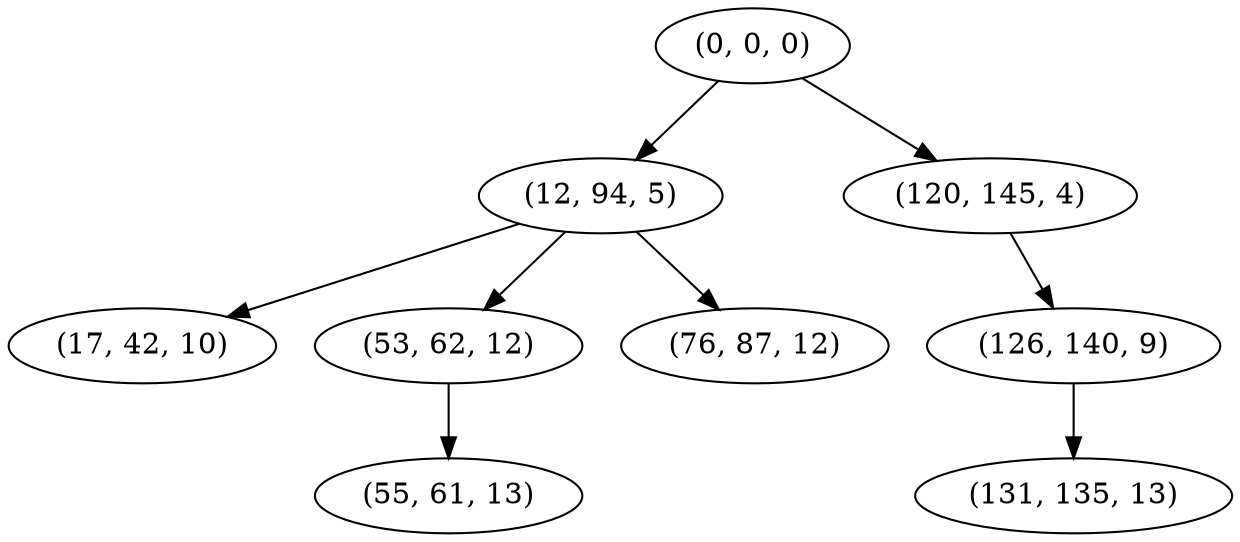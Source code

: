digraph tree {
    "(0, 0, 0)";
    "(12, 94, 5)";
    "(17, 42, 10)";
    "(53, 62, 12)";
    "(55, 61, 13)";
    "(76, 87, 12)";
    "(120, 145, 4)";
    "(126, 140, 9)";
    "(131, 135, 13)";
    "(0, 0, 0)" -> "(12, 94, 5)";
    "(0, 0, 0)" -> "(120, 145, 4)";
    "(12, 94, 5)" -> "(17, 42, 10)";
    "(12, 94, 5)" -> "(53, 62, 12)";
    "(12, 94, 5)" -> "(76, 87, 12)";
    "(53, 62, 12)" -> "(55, 61, 13)";
    "(120, 145, 4)" -> "(126, 140, 9)";
    "(126, 140, 9)" -> "(131, 135, 13)";
}
